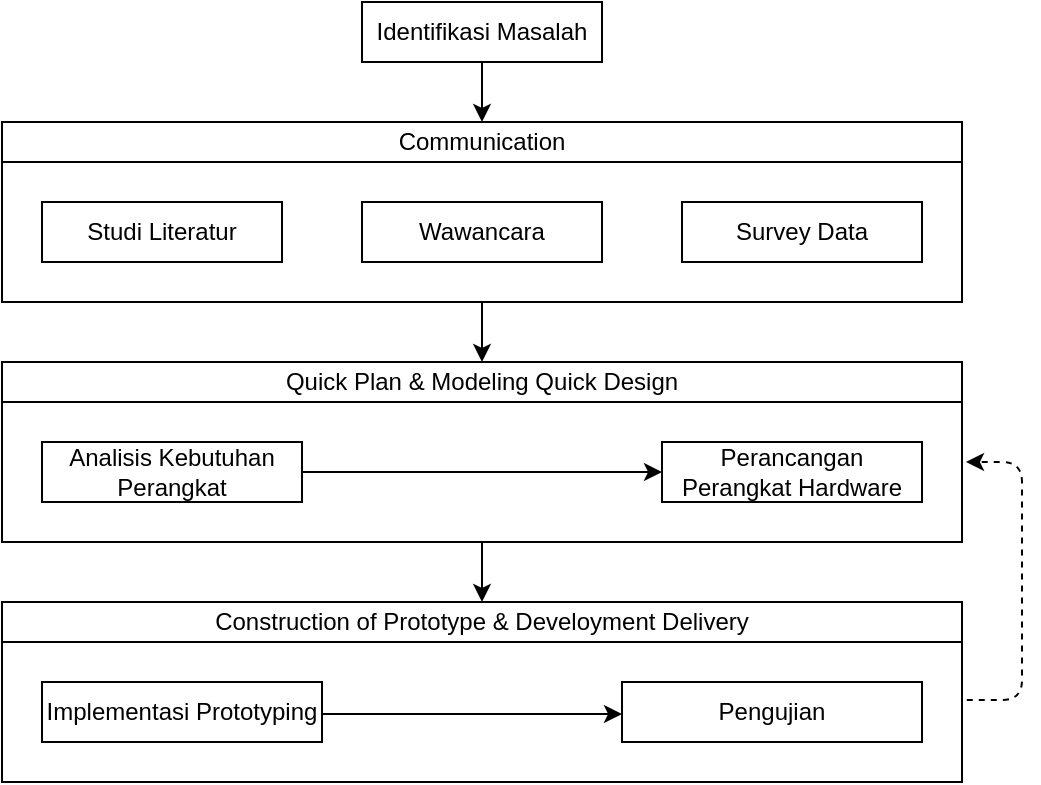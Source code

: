 <mxfile version="14.4.3" type="github">
  <diagram id="C5RBs43oDa-KdzZeNtuy" name="Page-1">
    <mxGraphModel dx="1038" dy="580" grid="1" gridSize="10" guides="1" tooltips="1" connect="1" arrows="1" fold="1" page="1" pageScale="1" pageWidth="827" pageHeight="1169" math="0" shadow="0">
      <root>
        <mxCell id="WIyWlLk6GJQsqaUBKTNV-0" />
        <mxCell id="WIyWlLk6GJQsqaUBKTNV-1" parent="WIyWlLk6GJQsqaUBKTNV-0" />
        <mxCell id="Pv9x8nkqoJlNe-WankIY-0" value="Identifikasi Masalah" style="rounded=0;whiteSpace=wrap;html=1;" vertex="1" parent="WIyWlLk6GJQsqaUBKTNV-1">
          <mxGeometry x="310" y="110" width="120" height="30" as="geometry" />
        </mxCell>
        <mxCell id="Pv9x8nkqoJlNe-WankIY-1" value="Communication" style="rounded=0;whiteSpace=wrap;html=1;" vertex="1" parent="WIyWlLk6GJQsqaUBKTNV-1">
          <mxGeometry x="130" y="170" width="480" height="20" as="geometry" />
        </mxCell>
        <mxCell id="Pv9x8nkqoJlNe-WankIY-2" value="" style="rounded=0;whiteSpace=wrap;html=1;" vertex="1" parent="WIyWlLk6GJQsqaUBKTNV-1">
          <mxGeometry x="130" y="190" width="480" height="70" as="geometry" />
        </mxCell>
        <mxCell id="Pv9x8nkqoJlNe-WankIY-3" value="Studi Literatur" style="rounded=0;whiteSpace=wrap;html=1;" vertex="1" parent="WIyWlLk6GJQsqaUBKTNV-1">
          <mxGeometry x="150" y="210" width="120" height="30" as="geometry" />
        </mxCell>
        <mxCell id="Pv9x8nkqoJlNe-WankIY-4" value="Wawancara" style="rounded=0;whiteSpace=wrap;html=1;" vertex="1" parent="WIyWlLk6GJQsqaUBKTNV-1">
          <mxGeometry x="310" y="210" width="120" height="30" as="geometry" />
        </mxCell>
        <mxCell id="Pv9x8nkqoJlNe-WankIY-5" value="Survey Data" style="rounded=0;whiteSpace=wrap;html=1;" vertex="1" parent="WIyWlLk6GJQsqaUBKTNV-1">
          <mxGeometry x="470" y="210" width="120" height="30" as="geometry" />
        </mxCell>
        <mxCell id="Pv9x8nkqoJlNe-WankIY-6" value="Quick Plan &amp;amp; Modeling Quick Design" style="rounded=0;whiteSpace=wrap;html=1;" vertex="1" parent="WIyWlLk6GJQsqaUBKTNV-1">
          <mxGeometry x="130" y="290" width="480" height="20" as="geometry" />
        </mxCell>
        <mxCell id="Pv9x8nkqoJlNe-WankIY-7" value="" style="rounded=0;whiteSpace=wrap;html=1;" vertex="1" parent="WIyWlLk6GJQsqaUBKTNV-1">
          <mxGeometry x="130" y="310" width="480" height="70" as="geometry" />
        </mxCell>
        <mxCell id="Pv9x8nkqoJlNe-WankIY-8" value="Analisis Kebutuhan Perangkat" style="rounded=0;whiteSpace=wrap;html=1;" vertex="1" parent="WIyWlLk6GJQsqaUBKTNV-1">
          <mxGeometry x="150" y="330" width="130" height="30" as="geometry" />
        </mxCell>
        <mxCell id="Pv9x8nkqoJlNe-WankIY-12" value="Perancangan Perangkat Hardware" style="rounded=0;whiteSpace=wrap;html=1;" vertex="1" parent="WIyWlLk6GJQsqaUBKTNV-1">
          <mxGeometry x="460" y="330" width="130" height="30" as="geometry" />
        </mxCell>
        <mxCell id="Pv9x8nkqoJlNe-WankIY-13" value="Construction of Prototype &amp;amp; Develoyment Delivery" style="rounded=0;whiteSpace=wrap;html=1;" vertex="1" parent="WIyWlLk6GJQsqaUBKTNV-1">
          <mxGeometry x="130" y="410" width="480" height="20" as="geometry" />
        </mxCell>
        <mxCell id="Pv9x8nkqoJlNe-WankIY-14" value="" style="rounded=0;whiteSpace=wrap;html=1;" vertex="1" parent="WIyWlLk6GJQsqaUBKTNV-1">
          <mxGeometry x="130" y="430" width="480" height="70" as="geometry" />
        </mxCell>
        <mxCell id="Pv9x8nkqoJlNe-WankIY-15" value="Implementasi Prototyping" style="rounded=0;whiteSpace=wrap;html=1;" vertex="1" parent="WIyWlLk6GJQsqaUBKTNV-1">
          <mxGeometry x="150" y="450" width="140" height="30" as="geometry" />
        </mxCell>
        <mxCell id="Pv9x8nkqoJlNe-WankIY-17" value="Pengujian" style="rounded=0;whiteSpace=wrap;html=1;" vertex="1" parent="WIyWlLk6GJQsqaUBKTNV-1">
          <mxGeometry x="440" y="450" width="150" height="30" as="geometry" />
        </mxCell>
        <mxCell id="Pv9x8nkqoJlNe-WankIY-21" value="" style="endArrow=classic;html=1;exitX=1.005;exitY=0.414;exitDx=0;exitDy=0;exitPerimeter=0;dashed=1;" edge="1" parent="WIyWlLk6GJQsqaUBKTNV-1" source="Pv9x8nkqoJlNe-WankIY-14">
          <mxGeometry width="50" height="50" relative="1" as="geometry">
            <mxPoint x="390" y="330" as="sourcePoint" />
            <mxPoint x="612" y="340" as="targetPoint" />
            <Array as="points">
              <mxPoint x="640" y="459" />
              <mxPoint x="640" y="340" />
            </Array>
          </mxGeometry>
        </mxCell>
        <mxCell id="Pv9x8nkqoJlNe-WankIY-22" value="" style="endArrow=classic;html=1;exitX=0.5;exitY=1;exitDx=0;exitDy=0;entryX=0.5;entryY=0;entryDx=0;entryDy=0;" edge="1" parent="WIyWlLk6GJQsqaUBKTNV-1" source="Pv9x8nkqoJlNe-WankIY-0" target="Pv9x8nkqoJlNe-WankIY-1">
          <mxGeometry width="50" height="50" relative="1" as="geometry">
            <mxPoint x="390" y="330" as="sourcePoint" />
            <mxPoint x="440" y="280" as="targetPoint" />
          </mxGeometry>
        </mxCell>
        <mxCell id="Pv9x8nkqoJlNe-WankIY-23" value="" style="endArrow=classic;html=1;exitX=0.5;exitY=1;exitDx=0;exitDy=0;entryX=0.5;entryY=0;entryDx=0;entryDy=0;" edge="1" parent="WIyWlLk6GJQsqaUBKTNV-1" source="Pv9x8nkqoJlNe-WankIY-2" target="Pv9x8nkqoJlNe-WankIY-6">
          <mxGeometry width="50" height="50" relative="1" as="geometry">
            <mxPoint x="390" y="350" as="sourcePoint" />
            <mxPoint x="440" y="300" as="targetPoint" />
          </mxGeometry>
        </mxCell>
        <mxCell id="Pv9x8nkqoJlNe-WankIY-24" value="" style="endArrow=classic;html=1;entryX=0.5;entryY=0;entryDx=0;entryDy=0;exitX=0.5;exitY=1;exitDx=0;exitDy=0;exitPerimeter=0;" edge="1" parent="WIyWlLk6GJQsqaUBKTNV-1" source="Pv9x8nkqoJlNe-WankIY-7" target="Pv9x8nkqoJlNe-WankIY-13">
          <mxGeometry width="50" height="50" relative="1" as="geometry">
            <mxPoint x="390" y="350" as="sourcePoint" />
            <mxPoint x="440" y="300" as="targetPoint" />
          </mxGeometry>
        </mxCell>
        <mxCell id="Pv9x8nkqoJlNe-WankIY-26" value="" style="endArrow=classic;html=1;exitX=1;exitY=0.5;exitDx=0;exitDy=0;" edge="1" parent="WIyWlLk6GJQsqaUBKTNV-1" source="Pv9x8nkqoJlNe-WankIY-8" target="Pv9x8nkqoJlNe-WankIY-12">
          <mxGeometry width="50" height="50" relative="1" as="geometry">
            <mxPoint x="312" y="350" as="sourcePoint" />
            <mxPoint x="362" y="300" as="targetPoint" />
          </mxGeometry>
        </mxCell>
        <mxCell id="Pv9x8nkqoJlNe-WankIY-27" value="" style="endArrow=classic;html=1;exitX=1;exitY=0.5;exitDx=0;exitDy=0;" edge="1" parent="WIyWlLk6GJQsqaUBKTNV-1">
          <mxGeometry width="50" height="50" relative="1" as="geometry">
            <mxPoint x="290" y="466" as="sourcePoint" />
            <mxPoint x="440" y="466" as="targetPoint" />
          </mxGeometry>
        </mxCell>
      </root>
    </mxGraphModel>
  </diagram>
</mxfile>

